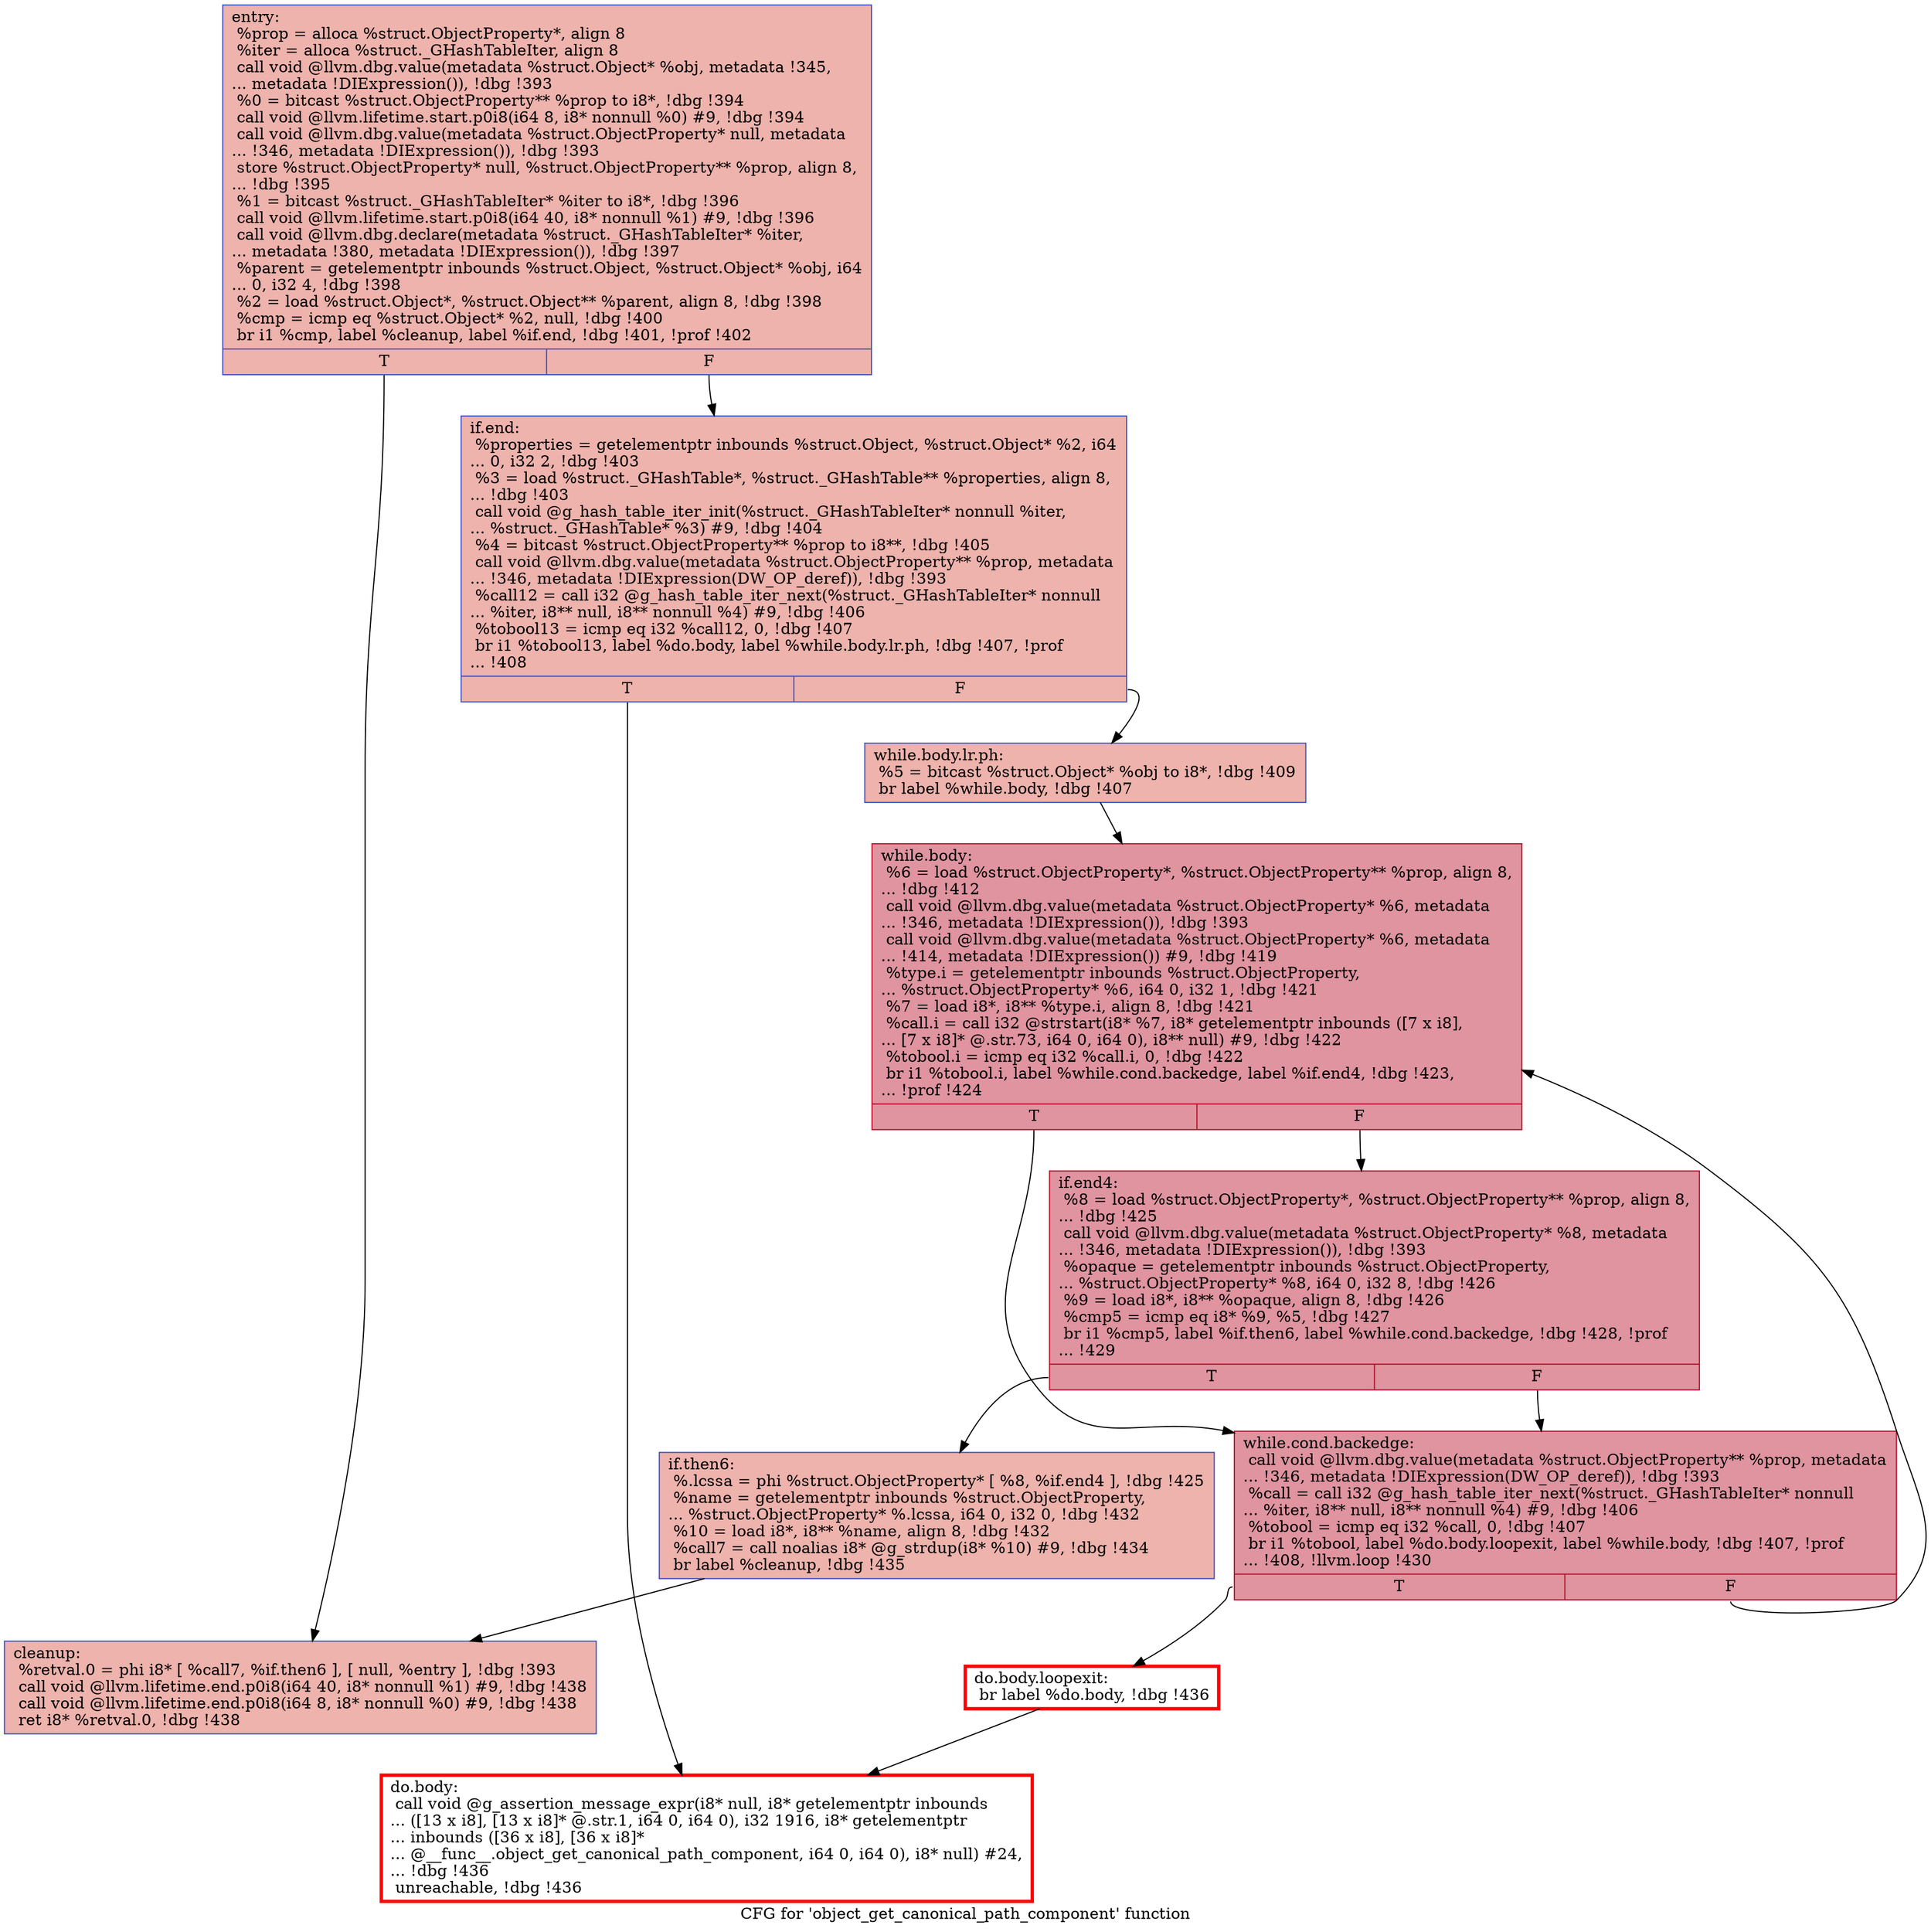 digraph "CFG for 'object_get_canonical_path_component' function" {
	label="CFG for 'object_get_canonical_path_component' function";

	Node0x55ee226bdba0 [shape=record,color="#3d50c3ff", style=filled, fillcolor="#d6524470",label="{entry:\l  %prop = alloca %struct.ObjectProperty*, align 8\l  %iter = alloca %struct._GHashTableIter, align 8\l  call void @llvm.dbg.value(metadata %struct.Object* %obj, metadata !345,\l... metadata !DIExpression()), !dbg !393\l  %0 = bitcast %struct.ObjectProperty** %prop to i8*, !dbg !394\l  call void @llvm.lifetime.start.p0i8(i64 8, i8* nonnull %0) #9, !dbg !394\l  call void @llvm.dbg.value(metadata %struct.ObjectProperty* null, metadata\l... !346, metadata !DIExpression()), !dbg !393\l  store %struct.ObjectProperty* null, %struct.ObjectProperty** %prop, align 8,\l... !dbg !395\l  %1 = bitcast %struct._GHashTableIter* %iter to i8*, !dbg !396\l  call void @llvm.lifetime.start.p0i8(i64 40, i8* nonnull %1) #9, !dbg !396\l  call void @llvm.dbg.declare(metadata %struct._GHashTableIter* %iter,\l... metadata !380, metadata !DIExpression()), !dbg !397\l  %parent = getelementptr inbounds %struct.Object, %struct.Object* %obj, i64\l... 0, i32 4, !dbg !398\l  %2 = load %struct.Object*, %struct.Object** %parent, align 8, !dbg !398\l  %cmp = icmp eq %struct.Object* %2, null, !dbg !400\l  br i1 %cmp, label %cleanup, label %if.end, !dbg !401, !prof !402\l|{<s0>T|<s1>F}}"];
	Node0x55ee226bdba0:s0 -> Node0x55ee226dd240;
	Node0x55ee226bdba0:s1 -> Node0x55ee226dcc90;
	Node0x55ee226dcc90 [shape=record,color="#3d50c3ff", style=filled, fillcolor="#d6524470",label="{if.end:                                           \l  %properties = getelementptr inbounds %struct.Object, %struct.Object* %2, i64\l... 0, i32 2, !dbg !403\l  %3 = load %struct._GHashTable*, %struct._GHashTable** %properties, align 8,\l... !dbg !403\l  call void @g_hash_table_iter_init(%struct._GHashTableIter* nonnull %iter,\l... %struct._GHashTable* %3) #9, !dbg !404\l  %4 = bitcast %struct.ObjectProperty** %prop to i8**, !dbg !405\l  call void @llvm.dbg.value(metadata %struct.ObjectProperty** %prop, metadata\l... !346, metadata !DIExpression(DW_OP_deref)), !dbg !393\l  %call12 = call i32 @g_hash_table_iter_next(%struct._GHashTableIter* nonnull\l... %iter, i8** null, i8** nonnull %4) #9, !dbg !406\l  %tobool13 = icmp eq i32 %call12, 0, !dbg !407\l  br i1 %tobool13, label %do.body, label %while.body.lr.ph, !dbg !407, !prof\l... !408\l|{<s0>T|<s1>F}}"];
	Node0x55ee226dcc90:s0 -> Node0x55ee226dfcc0;
	Node0x55ee226dcc90:s1 -> Node0x55ee2259b3b0;
	Node0x55ee2259b3b0 [shape=record,color="#3d50c3ff", style=filled, fillcolor="#d6524470",label="{while.body.lr.ph:                                 \l  %5 = bitcast %struct.Object* %obj to i8*, !dbg !409\l  br label %while.body, !dbg !407\l}"];
	Node0x55ee2259b3b0 -> Node0x55ee226de270;
	Node0x55ee226de270 [shape=record,color="#b70d28ff", style=filled, fillcolor="#b70d2870",label="{while.body:                                       \l  %6 = load %struct.ObjectProperty*, %struct.ObjectProperty** %prop, align 8,\l... !dbg !412\l  call void @llvm.dbg.value(metadata %struct.ObjectProperty* %6, metadata\l... !346, metadata !DIExpression()), !dbg !393\l  call void @llvm.dbg.value(metadata %struct.ObjectProperty* %6, metadata\l... !414, metadata !DIExpression()) #9, !dbg !419\l  %type.i = getelementptr inbounds %struct.ObjectProperty,\l... %struct.ObjectProperty* %6, i64 0, i32 1, !dbg !421\l  %7 = load i8*, i8** %type.i, align 8, !dbg !421\l  %call.i = call i32 @strstart(i8* %7, i8* getelementptr inbounds ([7 x i8],\l... [7 x i8]* @.str.73, i64 0, i64 0), i8** null) #9, !dbg !422\l  %tobool.i = icmp eq i32 %call.i, 0, !dbg !422\l  br i1 %tobool.i, label %while.cond.backedge, label %if.end4, !dbg !423,\l... !prof !424\l|{<s0>T|<s1>F}}"];
	Node0x55ee226de270:s0 -> Node0x55ee223a8ee0;
	Node0x55ee226de270:s1 -> Node0x55ee226de520;
	Node0x55ee226de520 [shape=record,color="#b70d28ff", style=filled, fillcolor="#b70d2870",label="{if.end4:                                          \l  %8 = load %struct.ObjectProperty*, %struct.ObjectProperty** %prop, align 8,\l... !dbg !425\l  call void @llvm.dbg.value(metadata %struct.ObjectProperty* %8, metadata\l... !346, metadata !DIExpression()), !dbg !393\l  %opaque = getelementptr inbounds %struct.ObjectProperty,\l... %struct.ObjectProperty* %8, i64 0, i32 8, !dbg !426\l  %9 = load i8*, i8** %opaque, align 8, !dbg !426\l  %cmp5 = icmp eq i8* %9, %5, !dbg !427\l  br i1 %cmp5, label %if.then6, label %while.cond.backedge, !dbg !428, !prof\l... !429\l|{<s0>T|<s1>F}}"];
	Node0x55ee226de520:s0 -> Node0x55ee22529170;
	Node0x55ee226de520:s1 -> Node0x55ee223a8ee0;
	Node0x55ee223a8ee0 [shape=record,color="#b70d28ff", style=filled, fillcolor="#b70d2870",label="{while.cond.backedge:                              \l  call void @llvm.dbg.value(metadata %struct.ObjectProperty** %prop, metadata\l... !346, metadata !DIExpression(DW_OP_deref)), !dbg !393\l  %call = call i32 @g_hash_table_iter_next(%struct._GHashTableIter* nonnull\l... %iter, i8** null, i8** nonnull %4) #9, !dbg !406\l  %tobool = icmp eq i32 %call, 0, !dbg !407\l  br i1 %tobool, label %do.body.loopexit, label %while.body, !dbg !407, !prof\l... !408, !llvm.loop !430\l|{<s0>T|<s1>F}}"];
	Node0x55ee223a8ee0:s0 -> Node0x55ee22a51e00;
	Node0x55ee223a8ee0:s1 -> Node0x55ee226de270;
	Node0x55ee22529170 [shape=record,color="#3d50c3ff", style=filled, fillcolor="#d6524470",label="{if.then6:                                         \l  %.lcssa = phi %struct.ObjectProperty* [ %8, %if.end4 ], !dbg !425\l  %name = getelementptr inbounds %struct.ObjectProperty,\l... %struct.ObjectProperty* %.lcssa, i64 0, i32 0, !dbg !432\l  %10 = load i8*, i8** %name, align 8, !dbg !432\l  %call7 = call noalias i8* @g_strdup(i8* %10) #9, !dbg !434\l  br label %cleanup, !dbg !435\l}"];
	Node0x55ee22529170 -> Node0x55ee226dd240;
	Node0x55ee22a51e00 [shape=record,penwidth=3.0, color="red",label="{do.body.loopexit:                                 \l  br label %do.body, !dbg !436\l}"];
	Node0x55ee22a51e00 -> Node0x55ee226dfcc0;
	Node0x55ee226dfcc0 [shape=record,penwidth=3.0, color="red",label="{do.body:                                          \l  call void @g_assertion_message_expr(i8* null, i8* getelementptr inbounds\l... ([13 x i8], [13 x i8]* @.str.1, i64 0, i64 0), i32 1916, i8* getelementptr\l... inbounds ([36 x i8], [36 x i8]*\l... @__func__.object_get_canonical_path_component, i64 0, i64 0), i8* null) #24,\l... !dbg !436\l  unreachable, !dbg !436\l}"];
	Node0x55ee226dd240 [shape=record,color="#3d50c3ff", style=filled, fillcolor="#d6524470",label="{cleanup:                                          \l  %retval.0 = phi i8* [ %call7, %if.then6 ], [ null, %entry ], !dbg !393\l  call void @llvm.lifetime.end.p0i8(i64 40, i8* nonnull %1) #9, !dbg !438\l  call void @llvm.lifetime.end.p0i8(i64 8, i8* nonnull %0) #9, !dbg !438\l  ret i8* %retval.0, !dbg !438\l}"];
}
